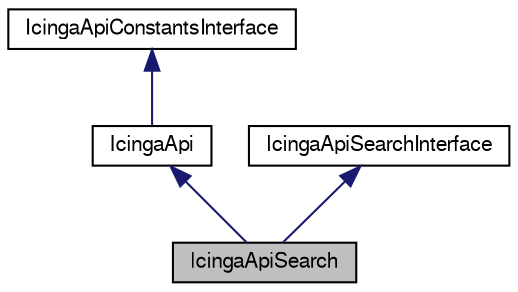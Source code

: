 digraph G
{
  bgcolor="transparent";
  edge [fontname="FreeSans",fontsize="10",labelfontname="FreeSans",labelfontsize="10"];
  node [fontname="FreeSans",fontsize="10",shape=record];
  Node1 [label="IcingaApiSearch",height=0.2,width=0.4,color="black", fillcolor="grey75", style="filled" fontcolor="black"];
  Node2 -> Node1 [dir=back,color="midnightblue",fontsize="10",style="solid",fontname="FreeSans"];
  Node2 [label="IcingaApi",height=0.2,width=0.4,color="black",URL="$classIcingaApi.html"];
  Node3 -> Node2 [dir=back,color="midnightblue",fontsize="10",style="solid",fontname="FreeSans"];
  Node3 [label="IcingaApiConstantsInterface",height=0.2,width=0.4,color="black",URL="$interfaceIcingaApiConstantsInterface.html"];
  Node4 -> Node1 [dir=back,color="midnightblue",fontsize="10",style="solid",fontname="FreeSans"];
  Node4 [label="IcingaApiSearchInterface",height=0.2,width=0.4,color="black",URL="$interfaceIcingaApiSearchInterface.html"];
}
